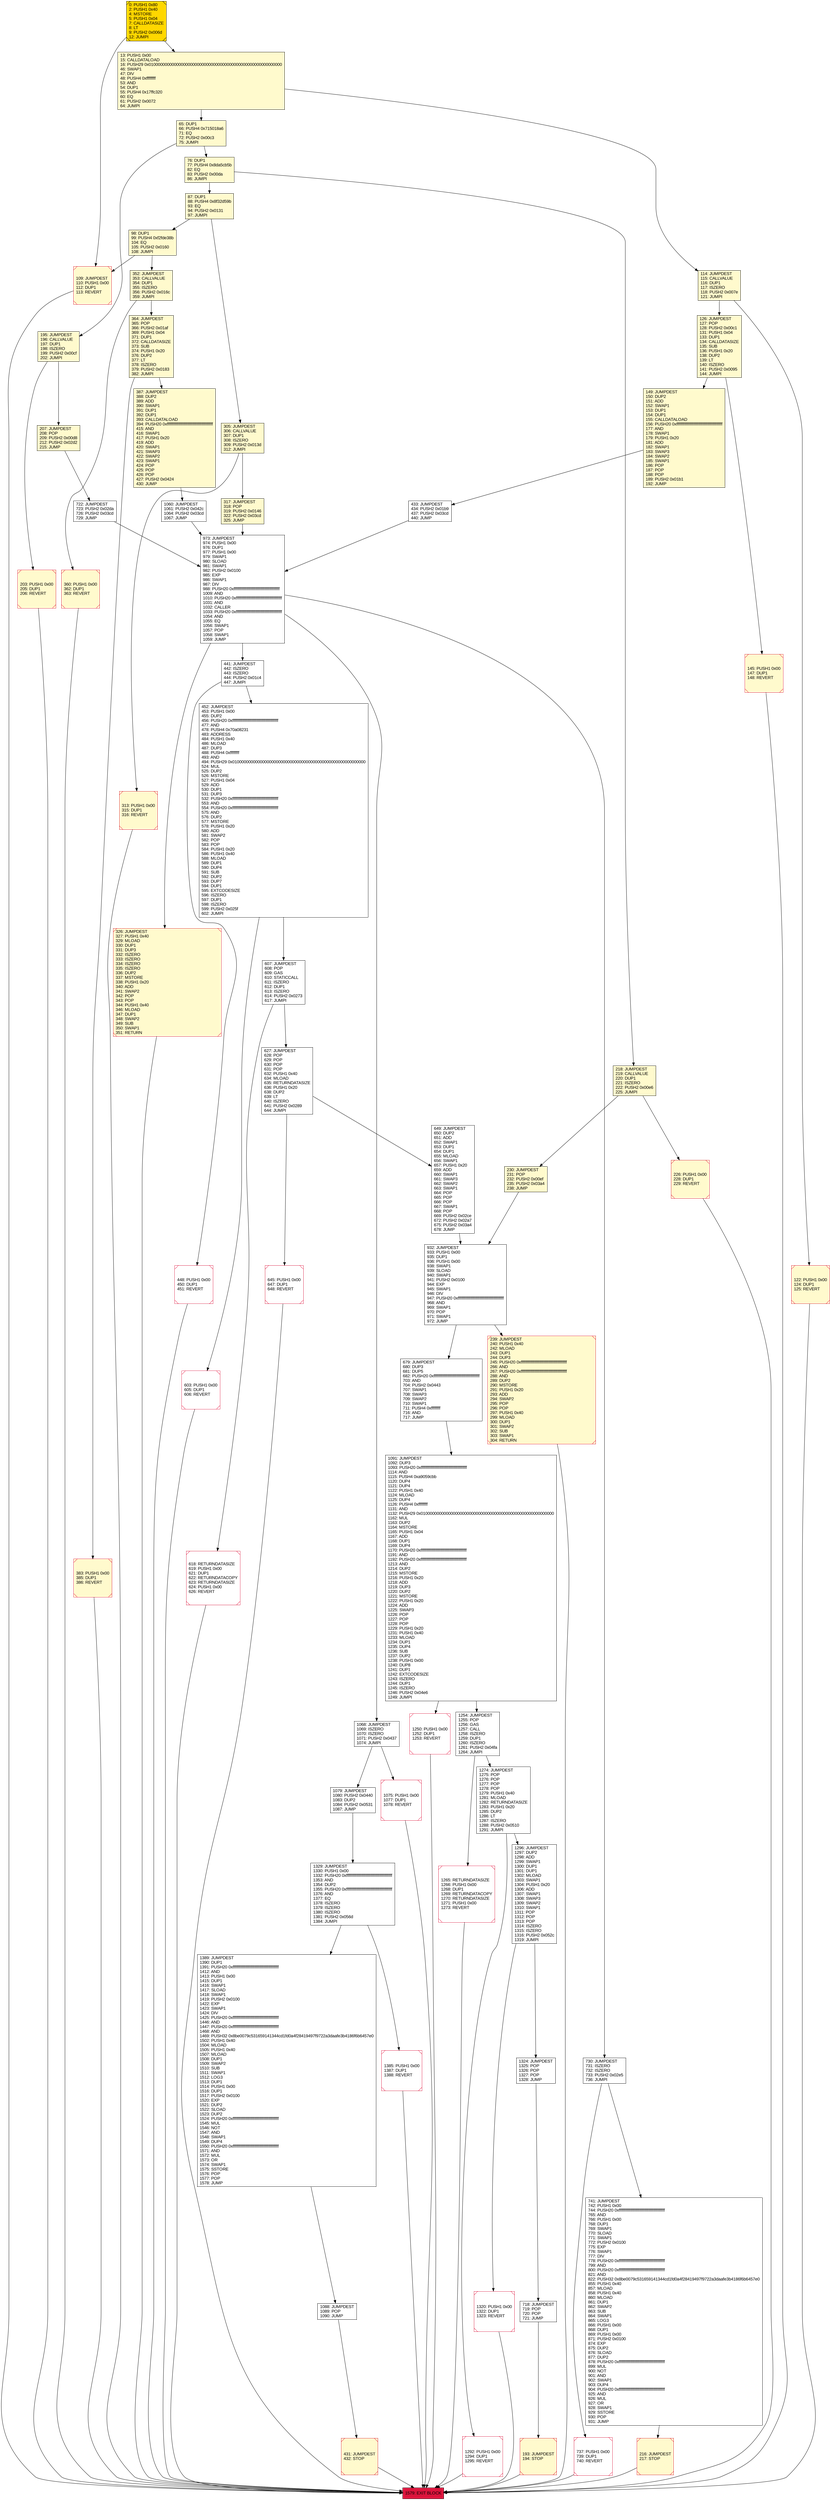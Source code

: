 digraph G {
bgcolor=transparent rankdir=UD;
node [shape=box style=filled color=black fillcolor=white fontname=arial fontcolor=black];
718 [label="718: JUMPDEST\l719: POP\l720: POP\l721: JUMP\l" ];
1320 [label="1320: PUSH1 0x00\l1322: DUP1\l1323: REVERT\l" shape=Msquare color=crimson ];
1254 [label="1254: JUMPDEST\l1255: POP\l1256: GAS\l1257: CALL\l1258: ISZERO\l1259: DUP1\l1260: ISZERO\l1261: PUSH2 0x04fa\l1264: JUMPI\l" ];
352 [label="352: JUMPDEST\l353: CALLVALUE\l354: DUP1\l355: ISZERO\l356: PUSH2 0x016c\l359: JUMPI\l" fillcolor=lemonchiffon ];
317 [label="317: JUMPDEST\l318: POP\l319: PUSH2 0x0146\l322: PUSH2 0x03cd\l325: JUMP\l" fillcolor=lemonchiffon ];
1075 [label="1075: PUSH1 0x00\l1077: DUP1\l1078: REVERT\l" shape=Msquare color=crimson ];
149 [label="149: JUMPDEST\l150: DUP2\l151: ADD\l152: SWAP1\l153: DUP1\l154: DUP1\l155: CALLDATALOAD\l156: PUSH20 0xffffffffffffffffffffffffffffffffffffffff\l177: AND\l178: SWAP1\l179: PUSH1 0x20\l181: ADD\l182: SWAP1\l183: SWAP3\l184: SWAP2\l185: SWAP1\l186: POP\l187: POP\l188: POP\l189: PUSH2 0x01b1\l192: JUMP\l" fillcolor=lemonchiffon ];
649 [label="649: JUMPDEST\l650: DUP2\l651: ADD\l652: SWAP1\l653: DUP1\l654: DUP1\l655: MLOAD\l656: SWAP1\l657: PUSH1 0x20\l659: ADD\l660: SWAP1\l661: SWAP3\l662: SWAP2\l663: SWAP1\l664: POP\l665: POP\l666: POP\l667: SWAP1\l668: POP\l669: PUSH2 0x02ce\l672: PUSH2 0x02a7\l675: PUSH2 0x03a4\l678: JUMP\l" ];
65 [label="65: DUP1\l66: PUSH4 0x715018a6\l71: EQ\l72: PUSH2 0x00c3\l75: JUMPI\l" fillcolor=lemonchiffon ];
607 [label="607: JUMPDEST\l608: POP\l609: GAS\l610: STATICCALL\l611: ISZERO\l612: DUP1\l613: ISZERO\l614: PUSH2 0x0273\l617: JUMPI\l" ];
313 [label="313: PUSH1 0x00\l315: DUP1\l316: REVERT\l" fillcolor=lemonchiffon shape=Msquare color=crimson ];
441 [label="441: JUMPDEST\l442: ISZERO\l443: ISZERO\l444: PUSH2 0x01c4\l447: JUMPI\l" ];
1389 [label="1389: JUMPDEST\l1390: DUP1\l1391: PUSH20 0xffffffffffffffffffffffffffffffffffffffff\l1412: AND\l1413: PUSH1 0x00\l1415: DUP1\l1416: SWAP1\l1417: SLOAD\l1418: SWAP1\l1419: PUSH2 0x0100\l1422: EXP\l1423: SWAP1\l1424: DIV\l1425: PUSH20 0xffffffffffffffffffffffffffffffffffffffff\l1446: AND\l1447: PUSH20 0xffffffffffffffffffffffffffffffffffffffff\l1468: AND\l1469: PUSH32 0x8be0079c531659141344cd1fd0a4f28419497f9722a3daafe3b4186f6b6457e0\l1502: PUSH1 0x40\l1504: MLOAD\l1505: PUSH1 0x40\l1507: MLOAD\l1508: DUP1\l1509: SWAP2\l1510: SUB\l1511: SWAP1\l1512: LOG3\l1513: DUP1\l1514: PUSH1 0x00\l1516: DUP1\l1517: PUSH2 0x0100\l1520: EXP\l1521: DUP2\l1522: SLOAD\l1523: DUP2\l1524: PUSH20 0xffffffffffffffffffffffffffffffffffffffff\l1545: MUL\l1546: NOT\l1547: AND\l1548: SWAP1\l1549: DUP4\l1550: PUSH20 0xffffffffffffffffffffffffffffffffffffffff\l1571: AND\l1572: MUL\l1573: OR\l1574: SWAP1\l1575: SSTORE\l1576: POP\l1577: POP\l1578: JUMP\l" ];
387 [label="387: JUMPDEST\l388: DUP2\l389: ADD\l390: SWAP1\l391: DUP1\l392: DUP1\l393: CALLDATALOAD\l394: PUSH20 0xffffffffffffffffffffffffffffffffffffffff\l415: AND\l416: SWAP1\l417: PUSH1 0x20\l419: ADD\l420: SWAP1\l421: SWAP3\l422: SWAP2\l423: SWAP1\l424: POP\l425: POP\l426: POP\l427: PUSH2 0x0424\l430: JUMP\l" fillcolor=lemonchiffon ];
1068 [label="1068: JUMPDEST\l1069: ISZERO\l1070: ISZERO\l1071: PUSH2 0x0437\l1074: JUMPI\l" ];
645 [label="645: PUSH1 0x00\l647: DUP1\l648: REVERT\l" shape=Msquare color=crimson ];
433 [label="433: JUMPDEST\l434: PUSH2 0x01b9\l437: PUSH2 0x03cd\l440: JUMP\l" ];
1579 [label="1579: EXIT BLOCK\l" fillcolor=crimson ];
1292 [label="1292: PUSH1 0x00\l1294: DUP1\l1295: REVERT\l" shape=Msquare color=crimson ];
145 [label="145: PUSH1 0x00\l147: DUP1\l148: REVERT\l" fillcolor=lemonchiffon shape=Msquare color=crimson ];
932 [label="932: JUMPDEST\l933: PUSH1 0x00\l935: DUP1\l936: PUSH1 0x00\l938: SWAP1\l939: SLOAD\l940: SWAP1\l941: PUSH2 0x0100\l944: EXP\l945: SWAP1\l946: DIV\l947: PUSH20 0xffffffffffffffffffffffffffffffffffffffff\l968: AND\l969: SWAP1\l970: POP\l971: SWAP1\l972: JUMP\l" ];
1079 [label="1079: JUMPDEST\l1080: PUSH2 0x0440\l1083: DUP2\l1084: PUSH2 0x0531\l1087: JUMP\l" ];
431 [label="431: JUMPDEST\l432: STOP\l" fillcolor=lemonchiffon shape=Msquare color=crimson ];
239 [label="239: JUMPDEST\l240: PUSH1 0x40\l242: MLOAD\l243: DUP1\l244: DUP3\l245: PUSH20 0xffffffffffffffffffffffffffffffffffffffff\l266: AND\l267: PUSH20 0xffffffffffffffffffffffffffffffffffffffff\l288: AND\l289: DUP2\l290: MSTORE\l291: PUSH1 0x20\l293: ADD\l294: SWAP2\l295: POP\l296: POP\l297: PUSH1 0x40\l299: MLOAD\l300: DUP1\l301: SWAP2\l302: SUB\l303: SWAP1\l304: RETURN\l" fillcolor=lemonchiffon shape=Msquare color=crimson ];
452 [label="452: JUMPDEST\l453: PUSH1 0x00\l455: DUP2\l456: PUSH20 0xffffffffffffffffffffffffffffffffffffffff\l477: AND\l478: PUSH4 0x70a08231\l483: ADDRESS\l484: PUSH1 0x40\l486: MLOAD\l487: DUP3\l488: PUSH4 0xffffffff\l493: AND\l494: PUSH29 0x0100000000000000000000000000000000000000000000000000000000\l524: MUL\l525: DUP2\l526: MSTORE\l527: PUSH1 0x04\l529: ADD\l530: DUP1\l531: DUP3\l532: PUSH20 0xffffffffffffffffffffffffffffffffffffffff\l553: AND\l554: PUSH20 0xffffffffffffffffffffffffffffffffffffffff\l575: AND\l576: DUP2\l577: MSTORE\l578: PUSH1 0x20\l580: ADD\l581: SWAP2\l582: POP\l583: POP\l584: PUSH1 0x20\l586: PUSH1 0x40\l588: MLOAD\l589: DUP1\l590: DUP4\l591: SUB\l592: DUP2\l593: DUP7\l594: DUP1\l595: EXTCODESIZE\l596: ISZERO\l597: DUP1\l598: ISZERO\l599: PUSH2 0x025f\l602: JUMPI\l" ];
737 [label="737: PUSH1 0x00\l739: DUP1\l740: REVERT\l" shape=Msquare color=crimson ];
218 [label="218: JUMPDEST\l219: CALLVALUE\l220: DUP1\l221: ISZERO\l222: PUSH2 0x00e6\l225: JUMPI\l" fillcolor=lemonchiffon ];
207 [label="207: JUMPDEST\l208: POP\l209: PUSH2 0x00d8\l212: PUSH2 0x02d2\l215: JUMP\l" fillcolor=lemonchiffon ];
226 [label="226: PUSH1 0x00\l228: DUP1\l229: REVERT\l" fillcolor=lemonchiffon shape=Msquare color=crimson ];
1250 [label="1250: PUSH1 0x00\l1252: DUP1\l1253: REVERT\l" shape=Msquare color=crimson ];
1329 [label="1329: JUMPDEST\l1330: PUSH1 0x00\l1332: PUSH20 0xffffffffffffffffffffffffffffffffffffffff\l1353: AND\l1354: DUP2\l1355: PUSH20 0xffffffffffffffffffffffffffffffffffffffff\l1376: AND\l1377: EQ\l1378: ISZERO\l1379: ISZERO\l1380: ISZERO\l1381: PUSH2 0x056d\l1384: JUMPI\l" ];
364 [label="364: JUMPDEST\l365: POP\l366: PUSH2 0x01af\l369: PUSH1 0x04\l371: DUP1\l372: CALLDATASIZE\l373: SUB\l374: PUSH1 0x20\l376: DUP2\l377: LT\l378: ISZERO\l379: PUSH2 0x0183\l382: JUMPI\l" fillcolor=lemonchiffon ];
195 [label="195: JUMPDEST\l196: CALLVALUE\l197: DUP1\l198: ISZERO\l199: PUSH2 0x00cf\l202: JUMPI\l" fillcolor=lemonchiffon ];
722 [label="722: JUMPDEST\l723: PUSH2 0x02da\l726: PUSH2 0x03cd\l729: JUMP\l" ];
1385 [label="1385: PUSH1 0x00\l1387: DUP1\l1388: REVERT\l" shape=Msquare color=crimson ];
360 [label="360: PUSH1 0x00\l362: DUP1\l363: REVERT\l" fillcolor=lemonchiffon shape=Msquare color=crimson ];
741 [label="741: JUMPDEST\l742: PUSH1 0x00\l744: PUSH20 0xffffffffffffffffffffffffffffffffffffffff\l765: AND\l766: PUSH1 0x00\l768: DUP1\l769: SWAP1\l770: SLOAD\l771: SWAP1\l772: PUSH2 0x0100\l775: EXP\l776: SWAP1\l777: DIV\l778: PUSH20 0xffffffffffffffffffffffffffffffffffffffff\l799: AND\l800: PUSH20 0xffffffffffffffffffffffffffffffffffffffff\l821: AND\l822: PUSH32 0x8be0079c531659141344cd1fd0a4f28419497f9722a3daafe3b4186f6b6457e0\l855: PUSH1 0x40\l857: MLOAD\l858: PUSH1 0x40\l860: MLOAD\l861: DUP1\l862: SWAP2\l863: SUB\l864: SWAP1\l865: LOG3\l866: PUSH1 0x00\l868: DUP1\l869: PUSH1 0x00\l871: PUSH2 0x0100\l874: EXP\l875: DUP2\l876: SLOAD\l877: DUP2\l878: PUSH20 0xffffffffffffffffffffffffffffffffffffffff\l899: MUL\l900: NOT\l901: AND\l902: SWAP1\l903: DUP4\l904: PUSH20 0xffffffffffffffffffffffffffffffffffffffff\l925: AND\l926: MUL\l927: OR\l928: SWAP1\l929: SSTORE\l930: POP\l931: JUMP\l" ];
216 [label="216: JUMPDEST\l217: STOP\l" fillcolor=lemonchiffon shape=Msquare color=crimson ];
1324 [label="1324: JUMPDEST\l1325: POP\l1326: POP\l1327: POP\l1328: JUMP\l" ];
76 [label="76: DUP1\l77: PUSH4 0x8da5cb5b\l82: EQ\l83: PUSH2 0x00da\l86: JUMPI\l" fillcolor=lemonchiffon ];
1060 [label="1060: JUMPDEST\l1061: PUSH2 0x042c\l1064: PUSH2 0x03cd\l1067: JUMP\l" ];
1296 [label="1296: JUMPDEST\l1297: DUP2\l1298: ADD\l1299: SWAP1\l1300: DUP1\l1301: DUP1\l1302: MLOAD\l1303: SWAP1\l1304: PUSH1 0x20\l1306: ADD\l1307: SWAP1\l1308: SWAP3\l1309: SWAP2\l1310: SWAP1\l1311: POP\l1312: POP\l1313: POP\l1314: ISZERO\l1315: ISZERO\l1316: PUSH2 0x052c\l1319: JUMPI\l" ];
1274 [label="1274: JUMPDEST\l1275: POP\l1276: POP\l1277: POP\l1278: POP\l1279: PUSH1 0x40\l1281: MLOAD\l1282: RETURNDATASIZE\l1283: PUSH1 0x20\l1285: DUP2\l1286: LT\l1287: ISZERO\l1288: PUSH2 0x0510\l1291: JUMPI\l" ];
98 [label="98: DUP1\l99: PUSH4 0xf2fde38b\l104: EQ\l105: PUSH2 0x0160\l108: JUMPI\l" fillcolor=lemonchiffon ];
126 [label="126: JUMPDEST\l127: POP\l128: PUSH2 0x00c1\l131: PUSH1 0x04\l133: DUP1\l134: CALLDATASIZE\l135: SUB\l136: PUSH1 0x20\l138: DUP2\l139: LT\l140: ISZERO\l141: PUSH2 0x0095\l144: JUMPI\l" fillcolor=lemonchiffon ];
193 [label="193: JUMPDEST\l194: STOP\l" fillcolor=lemonchiffon shape=Msquare color=crimson ];
122 [label="122: PUSH1 0x00\l124: DUP1\l125: REVERT\l" fillcolor=lemonchiffon shape=Msquare color=crimson ];
383 [label="383: PUSH1 0x00\l385: DUP1\l386: REVERT\l" fillcolor=lemonchiffon shape=Msquare color=crimson ];
230 [label="230: JUMPDEST\l231: POP\l232: PUSH2 0x00ef\l235: PUSH2 0x03a4\l238: JUMP\l" fillcolor=lemonchiffon ];
448 [label="448: PUSH1 0x00\l450: DUP1\l451: REVERT\l" shape=Msquare color=crimson ];
1088 [label="1088: JUMPDEST\l1089: POP\l1090: JUMP\l" ];
109 [label="109: JUMPDEST\l110: PUSH1 0x00\l112: DUP1\l113: REVERT\l" fillcolor=lemonchiffon shape=Msquare color=crimson ];
0 [label="0: PUSH1 0x80\l2: PUSH1 0x40\l4: MSTORE\l5: PUSH1 0x04\l7: CALLDATASIZE\l8: LT\l9: PUSH2 0x006d\l12: JUMPI\l" fillcolor=lemonchiffon shape=Msquare fillcolor=gold ];
114 [label="114: JUMPDEST\l115: CALLVALUE\l116: DUP1\l117: ISZERO\l118: PUSH2 0x007e\l121: JUMPI\l" fillcolor=lemonchiffon ];
203 [label="203: PUSH1 0x00\l205: DUP1\l206: REVERT\l" fillcolor=lemonchiffon shape=Msquare color=crimson ];
1265 [label="1265: RETURNDATASIZE\l1266: PUSH1 0x00\l1268: DUP1\l1269: RETURNDATACOPY\l1270: RETURNDATASIZE\l1271: PUSH1 0x00\l1273: REVERT\l" shape=Msquare color=crimson ];
1091 [label="1091: JUMPDEST\l1092: DUP3\l1093: PUSH20 0xffffffffffffffffffffffffffffffffffffffff\l1114: AND\l1115: PUSH4 0xa9059cbb\l1120: DUP4\l1121: DUP4\l1122: PUSH1 0x40\l1124: MLOAD\l1125: DUP4\l1126: PUSH4 0xffffffff\l1131: AND\l1132: PUSH29 0x0100000000000000000000000000000000000000000000000000000000\l1162: MUL\l1163: DUP2\l1164: MSTORE\l1165: PUSH1 0x04\l1167: ADD\l1168: DUP1\l1169: DUP4\l1170: PUSH20 0xffffffffffffffffffffffffffffffffffffffff\l1191: AND\l1192: PUSH20 0xffffffffffffffffffffffffffffffffffffffff\l1213: AND\l1214: DUP2\l1215: MSTORE\l1216: PUSH1 0x20\l1218: ADD\l1219: DUP3\l1220: DUP2\l1221: MSTORE\l1222: PUSH1 0x20\l1224: ADD\l1225: SWAP3\l1226: POP\l1227: POP\l1228: POP\l1229: PUSH1 0x20\l1231: PUSH1 0x40\l1233: MLOAD\l1234: DUP1\l1235: DUP4\l1236: SUB\l1237: DUP2\l1238: PUSH1 0x00\l1240: DUP8\l1241: DUP1\l1242: EXTCODESIZE\l1243: ISZERO\l1244: DUP1\l1245: ISZERO\l1246: PUSH2 0x04e6\l1249: JUMPI\l" ];
618 [label="618: RETURNDATASIZE\l619: PUSH1 0x00\l621: DUP1\l622: RETURNDATACOPY\l623: RETURNDATASIZE\l624: PUSH1 0x00\l626: REVERT\l" shape=Msquare color=crimson ];
730 [label="730: JUMPDEST\l731: ISZERO\l732: ISZERO\l733: PUSH2 0x02e5\l736: JUMPI\l" ];
305 [label="305: JUMPDEST\l306: CALLVALUE\l307: DUP1\l308: ISZERO\l309: PUSH2 0x013d\l312: JUMPI\l" fillcolor=lemonchiffon ];
973 [label="973: JUMPDEST\l974: PUSH1 0x00\l976: DUP1\l977: PUSH1 0x00\l979: SWAP1\l980: SLOAD\l981: SWAP1\l982: PUSH2 0x0100\l985: EXP\l986: SWAP1\l987: DIV\l988: PUSH20 0xffffffffffffffffffffffffffffffffffffffff\l1009: AND\l1010: PUSH20 0xffffffffffffffffffffffffffffffffffffffff\l1031: AND\l1032: CALLER\l1033: PUSH20 0xffffffffffffffffffffffffffffffffffffffff\l1054: AND\l1055: EQ\l1056: SWAP1\l1057: POP\l1058: SWAP1\l1059: JUMP\l" ];
679 [label="679: JUMPDEST\l680: DUP3\l681: DUP5\l682: PUSH20 0xffffffffffffffffffffffffffffffffffffffff\l703: AND\l704: PUSH2 0x0443\l707: SWAP1\l708: SWAP3\l709: SWAP2\l710: SWAP1\l711: PUSH4 0xffffffff\l716: AND\l717: JUMP\l" ];
87 [label="87: DUP1\l88: PUSH4 0x8f32d59b\l93: EQ\l94: PUSH2 0x0131\l97: JUMPI\l" fillcolor=lemonchiffon ];
326 [label="326: JUMPDEST\l327: PUSH1 0x40\l329: MLOAD\l330: DUP1\l331: DUP3\l332: ISZERO\l333: ISZERO\l334: ISZERO\l335: ISZERO\l336: DUP2\l337: MSTORE\l338: PUSH1 0x20\l340: ADD\l341: SWAP2\l342: POP\l343: POP\l344: PUSH1 0x40\l346: MLOAD\l347: DUP1\l348: SWAP2\l349: SUB\l350: SWAP1\l351: RETURN\l" fillcolor=lemonchiffon shape=Msquare color=crimson ];
603 [label="603: PUSH1 0x00\l605: DUP1\l606: REVERT\l" shape=Msquare color=crimson ];
627 [label="627: JUMPDEST\l628: POP\l629: POP\l630: POP\l631: POP\l632: PUSH1 0x40\l634: MLOAD\l635: RETURNDATASIZE\l636: PUSH1 0x20\l638: DUP2\l639: LT\l640: ISZERO\l641: PUSH2 0x0289\l644: JUMPI\l" ];
13 [label="13: PUSH1 0x00\l15: CALLDATALOAD\l16: PUSH29 0x0100000000000000000000000000000000000000000000000000000000\l46: SWAP1\l47: DIV\l48: PUSH4 0xffffffff\l53: AND\l54: DUP1\l55: PUSH4 0x17ffc320\l60: EQ\l61: PUSH2 0x0072\l64: JUMPI\l" fillcolor=lemonchiffon ];
218 -> 226;
0 -> 109;
1274 -> 1296;
973 -> 730;
1296 -> 1324;
87 -> 305;
741 -> 216;
1292 -> 1579;
973 -> 326;
195 -> 207;
207 -> 722;
932 -> 239;
1329 -> 1385;
76 -> 218;
645 -> 1579;
431 -> 1579;
13 -> 114;
0 -> 13;
239 -> 1579;
364 -> 383;
679 -> 1091;
1068 -> 1079;
145 -> 1579;
195 -> 203;
218 -> 230;
441 -> 452;
1320 -> 1579;
87 -> 98;
649 -> 932;
452 -> 607;
1091 -> 1250;
1068 -> 1075;
114 -> 122;
149 -> 433;
730 -> 737;
313 -> 1579;
76 -> 87;
1075 -> 1579;
98 -> 109;
722 -> 973;
730 -> 741;
1060 -> 973;
114 -> 126;
126 -> 149;
203 -> 1579;
1265 -> 1579;
109 -> 1579;
1254 -> 1274;
452 -> 603;
932 -> 679;
352 -> 360;
1296 -> 1320;
1324 -> 718;
352 -> 364;
448 -> 1579;
718 -> 193;
230 -> 932;
326 -> 1579;
603 -> 1579;
973 -> 1068;
433 -> 973;
65 -> 76;
618 -> 1579;
627 -> 645;
1329 -> 1389;
98 -> 352;
1088 -> 431;
65 -> 195;
360 -> 1579;
1274 -> 1292;
1091 -> 1254;
1385 -> 1579;
126 -> 145;
364 -> 387;
607 -> 618;
1254 -> 1265;
216 -> 1579;
13 -> 65;
226 -> 1579;
1250 -> 1579;
607 -> 627;
305 -> 313;
627 -> 649;
737 -> 1579;
973 -> 441;
387 -> 1060;
122 -> 1579;
383 -> 1579;
1389 -> 1088;
317 -> 973;
441 -> 448;
1079 -> 1329;
305 -> 317;
193 -> 1579;
}
